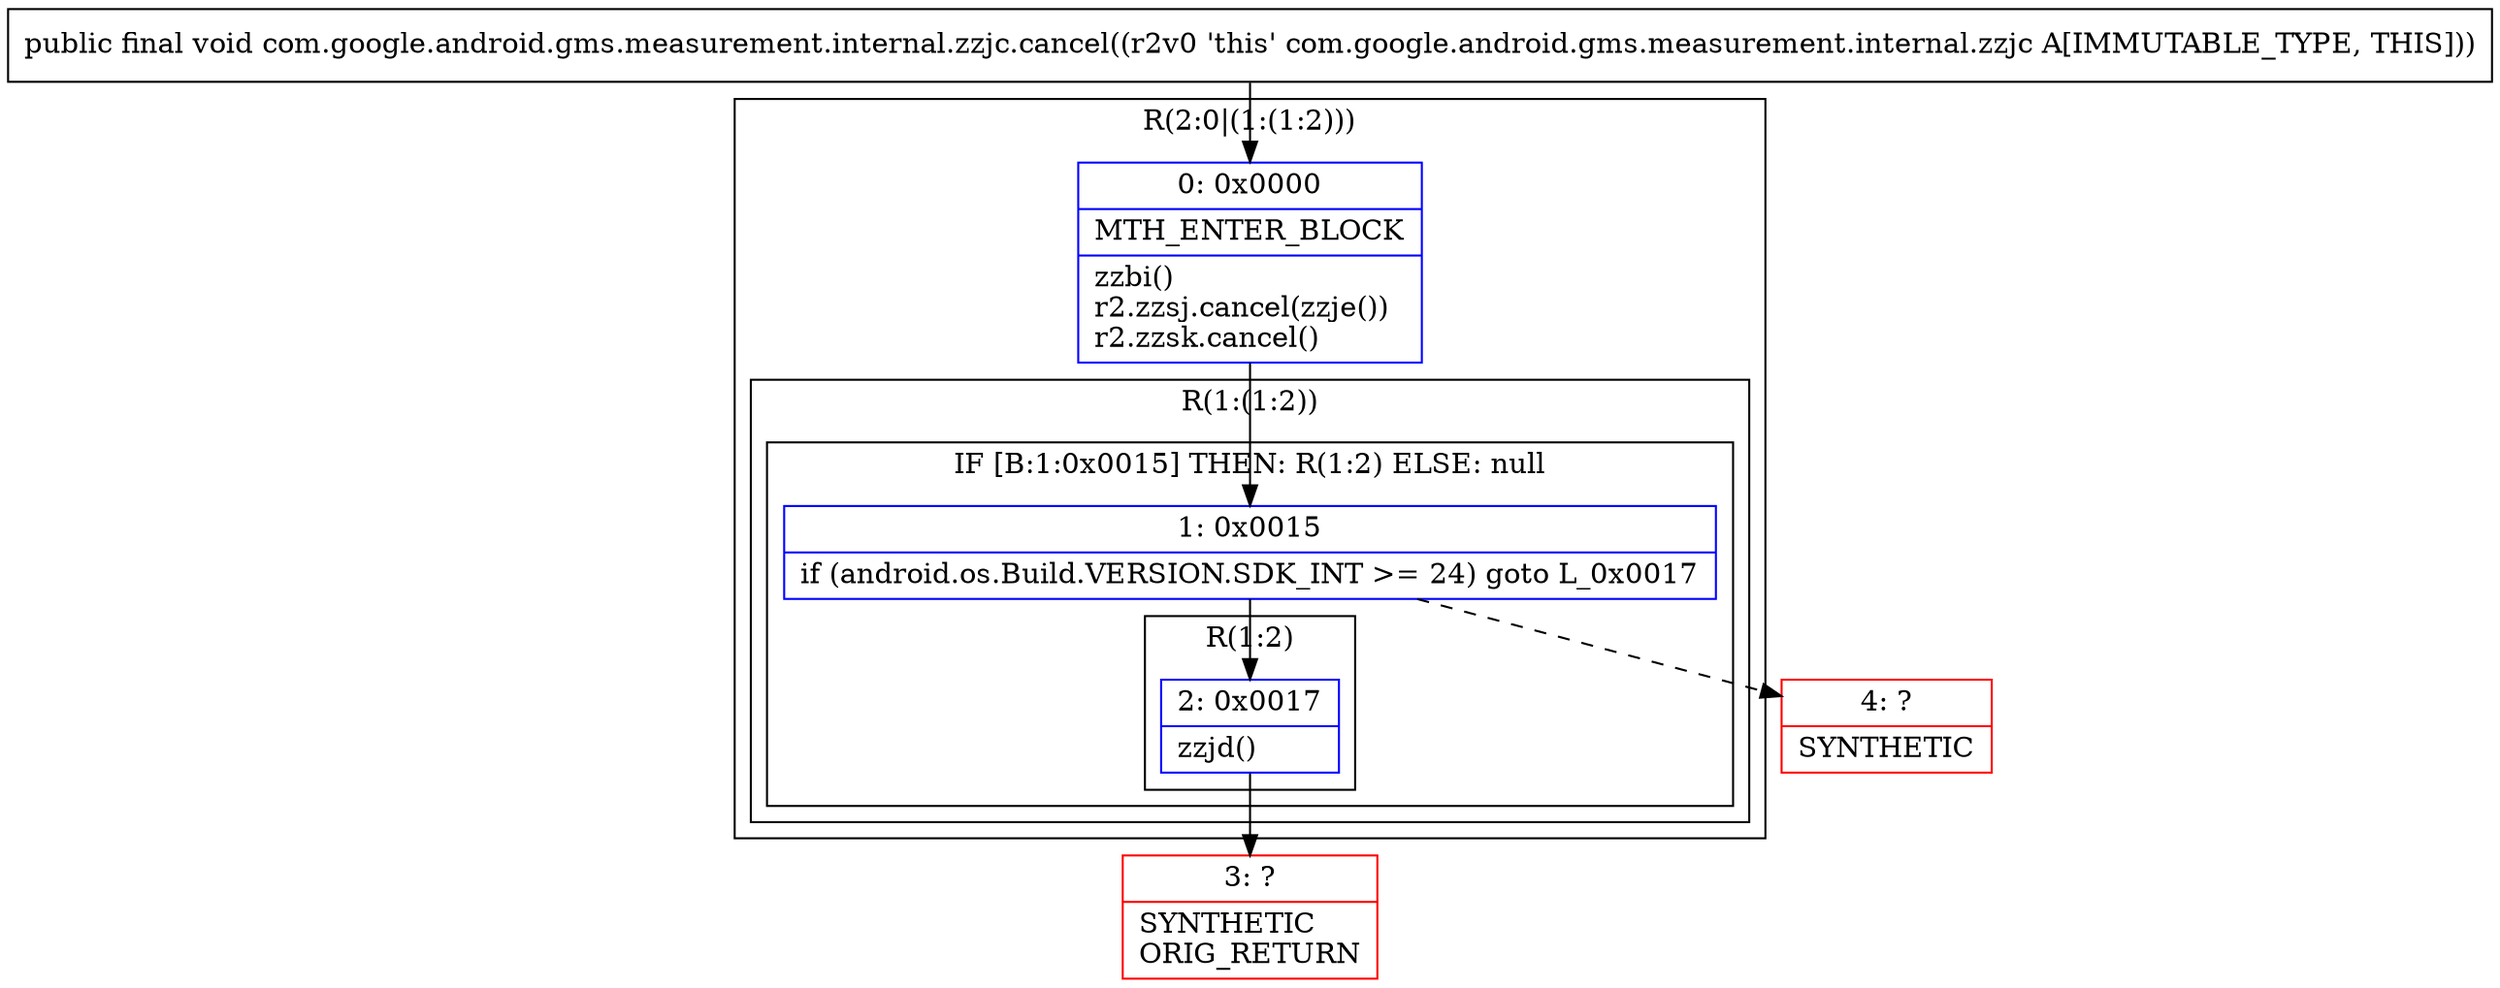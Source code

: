digraph "CFG forcom.google.android.gms.measurement.internal.zzjc.cancel()V" {
subgraph cluster_Region_1839278005 {
label = "R(2:0|(1:(1:2)))";
node [shape=record,color=blue];
Node_0 [shape=record,label="{0\:\ 0x0000|MTH_ENTER_BLOCK\l|zzbi()\lr2.zzsj.cancel(zzje())\lr2.zzsk.cancel()\l}"];
subgraph cluster_Region_1379677391 {
label = "R(1:(1:2))";
node [shape=record,color=blue];
subgraph cluster_IfRegion_1448737979 {
label = "IF [B:1:0x0015] THEN: R(1:2) ELSE: null";
node [shape=record,color=blue];
Node_1 [shape=record,label="{1\:\ 0x0015|if (android.os.Build.VERSION.SDK_INT \>= 24) goto L_0x0017\l}"];
subgraph cluster_Region_935359589 {
label = "R(1:2)";
node [shape=record,color=blue];
Node_2 [shape=record,label="{2\:\ 0x0017|zzjd()\l}"];
}
}
}
}
Node_3 [shape=record,color=red,label="{3\:\ ?|SYNTHETIC\lORIG_RETURN\l}"];
Node_4 [shape=record,color=red,label="{4\:\ ?|SYNTHETIC\l}"];
MethodNode[shape=record,label="{public final void com.google.android.gms.measurement.internal.zzjc.cancel((r2v0 'this' com.google.android.gms.measurement.internal.zzjc A[IMMUTABLE_TYPE, THIS])) }"];
MethodNode -> Node_0;
Node_0 -> Node_1;
Node_1 -> Node_2;
Node_1 -> Node_4[style=dashed];
Node_2 -> Node_3;
}

